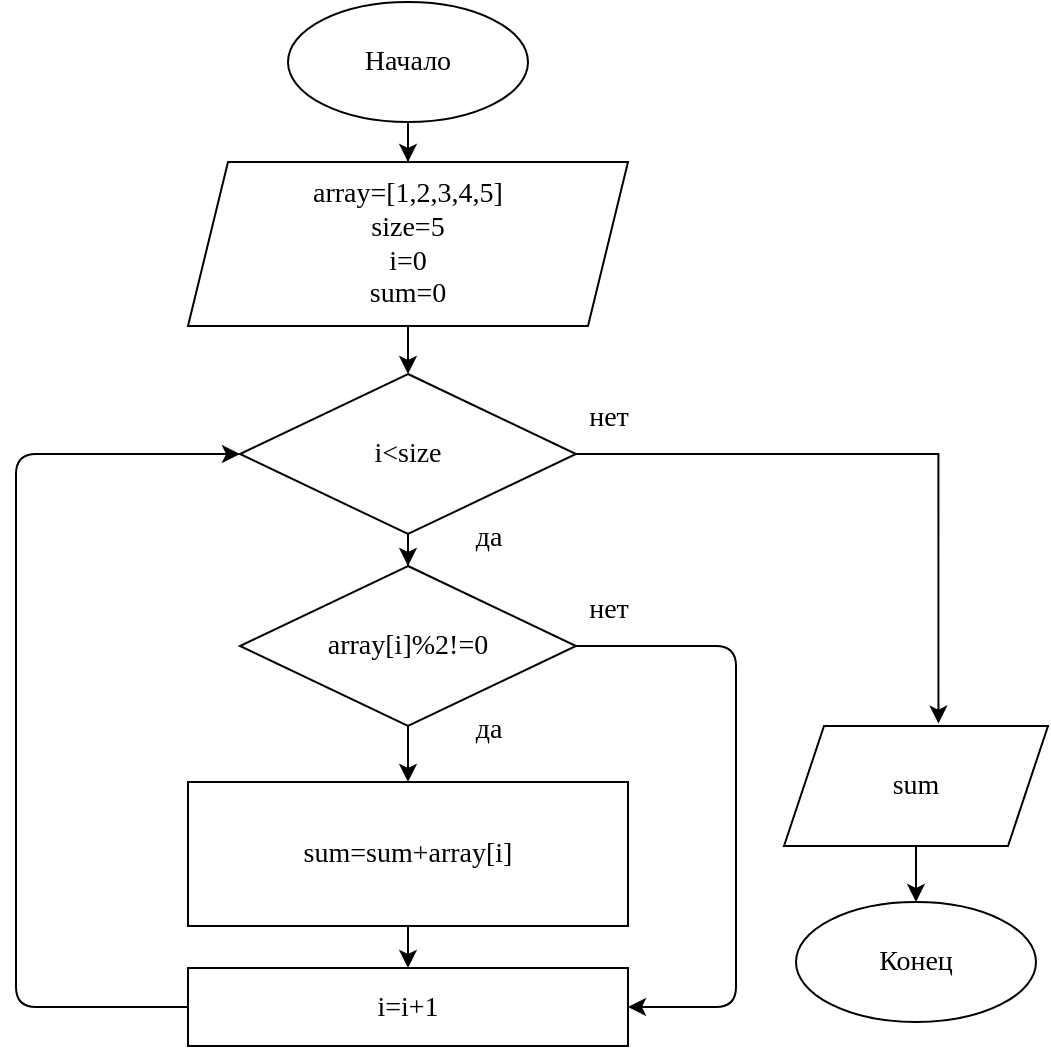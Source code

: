 <mxfile version="15.7.3" type="device"><diagram id="KPbJ-rqHa621wcWuZzJR" name="Страница 1"><mxGraphModel dx="846" dy="623" grid="1" gridSize="12" guides="1" tooltips="1" connect="1" arrows="1" fold="1" page="1" pageScale="1" pageWidth="827" pageHeight="1169" math="0" shadow="0"><root><mxCell id="0"/><mxCell id="1" parent="0"/><mxCell id="QoNgWK-RbFKWb-QtJDHi-3" value="" style="edgeStyle=orthogonalEdgeStyle;rounded=0;orthogonalLoop=1;jettySize=auto;html=1;fontFamily=Verdana;fontSize=14;" parent="1" source="QoNgWK-RbFKWb-QtJDHi-1" target="QoNgWK-RbFKWb-QtJDHi-2" edge="1"><mxGeometry relative="1" as="geometry"/></mxCell><mxCell id="QoNgWK-RbFKWb-QtJDHi-1" value="&lt;font face=&quot;Verdana&quot; style=&quot;font-size: 14px&quot;&gt;Начало&lt;/font&gt;" style="ellipse;whiteSpace=wrap;html=1;" parent="1" vertex="1"><mxGeometry x="340" y="30" width="120" height="60" as="geometry"/></mxCell><mxCell id="QoNgWK-RbFKWb-QtJDHi-5" value="" style="edgeStyle=orthogonalEdgeStyle;rounded=0;orthogonalLoop=1;jettySize=auto;html=1;fontFamily=Verdana;fontSize=14;" parent="1" source="QoNgWK-RbFKWb-QtJDHi-2" target="QoNgWK-RbFKWb-QtJDHi-4" edge="1"><mxGeometry relative="1" as="geometry"/></mxCell><mxCell id="QoNgWK-RbFKWb-QtJDHi-2" value="&lt;font face=&quot;Verdana&quot; style=&quot;font-size: 14px&quot;&gt;array=[1,2,3,4,5]&lt;br&gt;size=5&lt;br&gt;i=0&lt;br&gt;sum=0&lt;/font&gt;" style="shape=parallelogram;perimeter=parallelogramPerimeter;whiteSpace=wrap;html=1;fixedSize=1;" parent="1" vertex="1"><mxGeometry x="290" y="110" width="220" height="82" as="geometry"/></mxCell><mxCell id="QoNgWK-RbFKWb-QtJDHi-9" value="" style="edgeStyle=orthogonalEdgeStyle;rounded=0;orthogonalLoop=1;jettySize=auto;html=1;fontFamily=Verdana;fontSize=14;" parent="1" source="QoNgWK-RbFKWb-QtJDHi-4" target="QoNgWK-RbFKWb-QtJDHi-6" edge="1"><mxGeometry relative="1" as="geometry"/></mxCell><mxCell id="QoNgWK-RbFKWb-QtJDHi-11" style="edgeStyle=orthogonalEdgeStyle;rounded=0;orthogonalLoop=1;jettySize=auto;html=1;entryX=0.585;entryY=-0.02;entryDx=0;entryDy=0;entryPerimeter=0;fontFamily=Verdana;fontSize=14;" parent="1" source="QoNgWK-RbFKWb-QtJDHi-4" target="QoNgWK-RbFKWb-QtJDHi-10" edge="1"><mxGeometry relative="1" as="geometry"><Array as="points"><mxPoint x="665" y="256"/></Array></mxGeometry></mxCell><mxCell id="QoNgWK-RbFKWb-QtJDHi-4" value="&lt;font face=&quot;Verdana&quot; style=&quot;font-size: 14px&quot;&gt;i&amp;lt;size&lt;/font&gt;" style="rhombus;whiteSpace=wrap;html=1;" parent="1" vertex="1"><mxGeometry x="316" y="216" width="168" height="80" as="geometry"/></mxCell><mxCell id="QoNgWK-RbFKWb-QtJDHi-15" value="" style="edgeStyle=orthogonalEdgeStyle;curved=0;rounded=1;sketch=0;orthogonalLoop=1;jettySize=auto;html=1;" parent="1" source="QoNgWK-RbFKWb-QtJDHi-6" target="QoNgWK-RbFKWb-QtJDHi-14" edge="1"><mxGeometry relative="1" as="geometry"/></mxCell><mxCell id="QoNgWK-RbFKWb-QtJDHi-18" style="edgeStyle=orthogonalEdgeStyle;curved=0;rounded=1;sketch=0;orthogonalLoop=1;jettySize=auto;html=1;entryX=1;entryY=0.5;entryDx=0;entryDy=0;" parent="1" source="QoNgWK-RbFKWb-QtJDHi-6" target="QoNgWK-RbFKWb-QtJDHi-16" edge="1"><mxGeometry relative="1" as="geometry"><Array as="points"><mxPoint x="564" y="352"/><mxPoint x="564" y="533"/></Array></mxGeometry></mxCell><mxCell id="QoNgWK-RbFKWb-QtJDHi-6" value="&lt;span style=&quot;font-family: &amp;#34;verdana&amp;#34; ; font-size: 14px&quot;&gt;array[i]%&lt;/span&gt;&lt;font face=&quot;Verdana&quot; style=&quot;font-size: 14px&quot;&gt;2!=0&lt;br&gt;&lt;/font&gt;" style="rhombus;whiteSpace=wrap;html=1;" parent="1" vertex="1"><mxGeometry x="316" y="312" width="168" height="80" as="geometry"/></mxCell><mxCell id="QoNgWK-RbFKWb-QtJDHi-24" value="" style="edgeStyle=orthogonalEdgeStyle;curved=0;rounded=1;sketch=0;orthogonalLoop=1;jettySize=auto;html=1;" parent="1" source="QoNgWK-RbFKWb-QtJDHi-10" target="QoNgWK-RbFKWb-QtJDHi-23" edge="1"><mxGeometry relative="1" as="geometry"/></mxCell><mxCell id="QoNgWK-RbFKWb-QtJDHi-10" value="&lt;font face=&quot;Verdana&quot;&gt;&lt;span style=&quot;font-size: 14px&quot;&gt;sum&lt;/span&gt;&lt;/font&gt;" style="shape=parallelogram;perimeter=parallelogramPerimeter;whiteSpace=wrap;html=1;fixedSize=1;" parent="1" vertex="1"><mxGeometry x="588" y="392" width="132" height="60" as="geometry"/></mxCell><mxCell id="QoNgWK-RbFKWb-QtJDHi-12" value="нет" style="text;html=1;align=center;verticalAlign=middle;resizable=0;points=[];autosize=1;strokeColor=none;fillColor=none;fontSize=14;fontFamily=Verdana;" parent="1" vertex="1"><mxGeometry x="476" y="226" width="48" height="24" as="geometry"/></mxCell><mxCell id="QoNgWK-RbFKWb-QtJDHi-13" value="да" style="text;html=1;align=center;verticalAlign=middle;resizable=0;points=[];autosize=1;strokeColor=none;fillColor=none;fontSize=14;fontFamily=Verdana;" parent="1" vertex="1"><mxGeometry x="422" y="286" width="36" height="24" as="geometry"/></mxCell><mxCell id="QoNgWK-RbFKWb-QtJDHi-17" value="" style="edgeStyle=orthogonalEdgeStyle;curved=0;rounded=1;sketch=0;orthogonalLoop=1;jettySize=auto;html=1;" parent="1" source="QoNgWK-RbFKWb-QtJDHi-14" target="QoNgWK-RbFKWb-QtJDHi-16" edge="1"><mxGeometry relative="1" as="geometry"/></mxCell><mxCell id="QoNgWK-RbFKWb-QtJDHi-14" value="&lt;font style=&quot;font-size: 14px&quot; face=&quot;verdana&quot;&gt;sum&lt;/font&gt;&lt;font face=&quot;Verdana&quot; style=&quot;font-size: 14px&quot;&gt;=sum+array[i]&lt;/font&gt;" style="whiteSpace=wrap;html=1;" parent="1" vertex="1"><mxGeometry x="290" y="420" width="220" height="72" as="geometry"/></mxCell><mxCell id="QoNgWK-RbFKWb-QtJDHi-22" style="edgeStyle=orthogonalEdgeStyle;curved=0;rounded=1;sketch=0;orthogonalLoop=1;jettySize=auto;html=1;entryX=0;entryY=0.5;entryDx=0;entryDy=0;" parent="1" source="QoNgWK-RbFKWb-QtJDHi-16" target="QoNgWK-RbFKWb-QtJDHi-4" edge="1"><mxGeometry relative="1" as="geometry"><Array as="points"><mxPoint x="204" y="533"/><mxPoint x="204" y="256"/></Array></mxGeometry></mxCell><mxCell id="QoNgWK-RbFKWb-QtJDHi-16" value="&lt;font face=&quot;Verdana&quot; style=&quot;font-size: 14px&quot;&gt;i=i+1&lt;/font&gt;" style="whiteSpace=wrap;html=1;" parent="1" vertex="1"><mxGeometry x="290" y="513" width="220" height="39" as="geometry"/></mxCell><mxCell id="QoNgWK-RbFKWb-QtJDHi-19" value="&lt;span style=&quot;font-family: &amp;#34;verdana&amp;#34; ; font-size: 14px&quot;&gt;нет&lt;/span&gt;" style="text;html=1;align=center;verticalAlign=middle;resizable=0;points=[];autosize=1;strokeColor=none;fillColor=none;" parent="1" vertex="1"><mxGeometry x="476" y="322" width="48" height="24" as="geometry"/></mxCell><mxCell id="QoNgWK-RbFKWb-QtJDHi-20" value="&lt;span style=&quot;font-family: &amp;#34;verdana&amp;#34; ; font-size: 14px&quot;&gt;да&lt;/span&gt;" style="text;html=1;align=center;verticalAlign=middle;resizable=0;points=[];autosize=1;strokeColor=none;fillColor=none;" parent="1" vertex="1"><mxGeometry x="422" y="382" width="36" height="24" as="geometry"/></mxCell><mxCell id="QoNgWK-RbFKWb-QtJDHi-23" value="&lt;font face=&quot;Verdana&quot; style=&quot;font-size: 14px&quot;&gt;Конец&lt;/font&gt;" style="ellipse;whiteSpace=wrap;html=1;" parent="1" vertex="1"><mxGeometry x="594" y="480" width="120" height="60" as="geometry"/></mxCell></root></mxGraphModel></diagram></mxfile>
